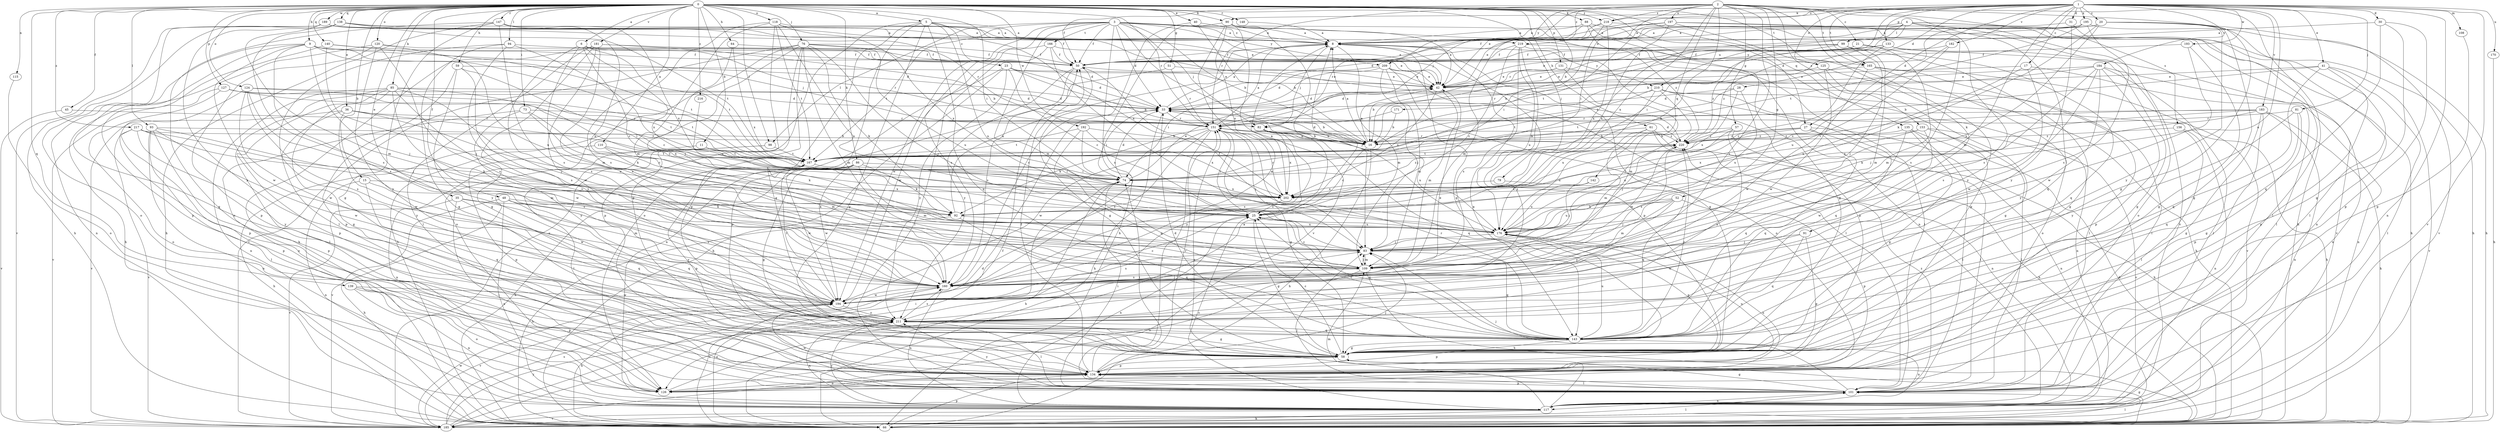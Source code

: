 strict digraph  {
0;
1;
2;
3;
4;
5;
6;
8;
9;
11;
15;
16;
17;
20;
21;
23;
25;
27;
28;
30;
31;
33;
35;
36;
40;
41;
42;
45;
48;
50;
51;
52;
57;
58;
59;
61;
64;
66;
73;
74;
76;
79;
81;
82;
83;
85;
86;
88;
90;
91;
92;
93;
94;
98;
99;
101;
108;
109;
110;
115;
117;
118;
120;
124;
125;
126;
127;
131;
133;
134;
135;
138;
139;
140;
142;
143;
147;
148;
151;
153;
156;
160;
165;
166;
167;
170;
171;
176;
181;
182;
183;
184;
185;
189;
192;
193;
194;
195;
197;
202;
209;
210;
211;
216;
217;
218;
219;
220;
0 -> 5  [label=a];
0 -> 6  [label=a];
0 -> 9  [label=b];
0 -> 11  [label=b];
0 -> 15  [label=b];
0 -> 16  [label=b];
0 -> 27  [label=d];
0 -> 35  [label=e];
0 -> 36  [label=e];
0 -> 40  [label=e];
0 -> 45  [label=f];
0 -> 48  [label=f];
0 -> 51  [label=g];
0 -> 59  [label=h];
0 -> 61  [label=h];
0 -> 64  [label=h];
0 -> 66  [label=h];
0 -> 73  [label=i];
0 -> 74  [label=i];
0 -> 76  [label=j];
0 -> 79  [label=j];
0 -> 85  [label=k];
0 -> 86  [label=k];
0 -> 88  [label=k];
0 -> 90  [label=k];
0 -> 93  [label=l];
0 -> 94  [label=l];
0 -> 98  [label=l];
0 -> 110  [label=n];
0 -> 115  [label=n];
0 -> 118  [label=o];
0 -> 120  [label=o];
0 -> 124  [label=o];
0 -> 127  [label=p];
0 -> 131  [label=p];
0 -> 135  [label=q];
0 -> 138  [label=q];
0 -> 139  [label=q];
0 -> 140  [label=q];
0 -> 147  [label=r];
0 -> 148  [label=r];
0 -> 151  [label=r];
0 -> 165  [label=t];
0 -> 181  [label=v];
0 -> 189  [label=w];
0 -> 192  [label=w];
0 -> 216  [label=z];
0 -> 217  [label=z];
0 -> 218  [label=z];
1 -> 17  [label=c];
1 -> 20  [label=c];
1 -> 27  [label=d];
1 -> 28  [label=d];
1 -> 30  [label=d];
1 -> 31  [label=d];
1 -> 41  [label=e];
1 -> 42  [label=e];
1 -> 81  [label=j];
1 -> 90  [label=k];
1 -> 108  [label=m];
1 -> 109  [label=m];
1 -> 117  [label=n];
1 -> 125  [label=o];
1 -> 133  [label=p];
1 -> 165  [label=t];
1 -> 170  [label=u];
1 -> 171  [label=u];
1 -> 176  [label=u];
1 -> 182  [label=v];
1 -> 183  [label=v];
1 -> 184  [label=v];
1 -> 185  [label=v];
1 -> 193  [label=w];
1 -> 195  [label=x];
1 -> 218  [label=z];
2 -> 21  [label=c];
2 -> 50  [label=f];
2 -> 52  [label=g];
2 -> 57  [label=g];
2 -> 58  [label=g];
2 -> 74  [label=i];
2 -> 82  [label=j];
2 -> 91  [label=k];
2 -> 92  [label=k];
2 -> 142  [label=q];
2 -> 151  [label=r];
2 -> 153  [label=s];
2 -> 156  [label=s];
2 -> 160  [label=s];
2 -> 165  [label=t];
2 -> 185  [label=v];
2 -> 197  [label=x];
2 -> 202  [label=x];
2 -> 209  [label=y];
2 -> 218  [label=z];
2 -> 219  [label=z];
3 -> 8  [label=a];
3 -> 16  [label=b];
3 -> 33  [label=d];
3 -> 50  [label=f];
3 -> 66  [label=h];
3 -> 82  [label=j];
3 -> 98  [label=l];
3 -> 109  [label=m];
3 -> 125  [label=o];
3 -> 160  [label=s];
3 -> 166  [label=t];
3 -> 167  [label=t];
3 -> 176  [label=u];
3 -> 194  [label=w];
3 -> 209  [label=y];
3 -> 219  [label=z];
3 -> 220  [label=z];
4 -> 8  [label=a];
4 -> 33  [label=d];
4 -> 66  [label=h];
4 -> 74  [label=i];
4 -> 99  [label=l];
4 -> 101  [label=l];
4 -> 126  [label=o];
4 -> 143  [label=q];
4 -> 160  [label=s];
4 -> 210  [label=y];
5 -> 8  [label=a];
5 -> 23  [label=c];
5 -> 58  [label=g];
5 -> 126  [label=o];
5 -> 134  [label=p];
5 -> 143  [label=q];
5 -> 176  [label=u];
5 -> 185  [label=v];
5 -> 202  [label=x];
6 -> 25  [label=c];
6 -> 50  [label=f];
6 -> 109  [label=m];
6 -> 151  [label=r];
6 -> 160  [label=s];
6 -> 167  [label=t];
6 -> 202  [label=x];
8 -> 50  [label=f];
8 -> 58  [label=g];
8 -> 82  [label=j];
8 -> 109  [label=m];
8 -> 134  [label=p];
8 -> 143  [label=q];
8 -> 210  [label=y];
9 -> 33  [label=d];
9 -> 50  [label=f];
9 -> 58  [label=g];
9 -> 82  [label=j];
9 -> 83  [label=j];
9 -> 117  [label=n];
9 -> 160  [label=s];
9 -> 167  [label=t];
9 -> 194  [label=w];
11 -> 74  [label=i];
11 -> 134  [label=p];
11 -> 167  [label=t];
15 -> 117  [label=n];
15 -> 143  [label=q];
15 -> 194  [label=w];
15 -> 202  [label=x];
16 -> 8  [label=a];
16 -> 25  [label=c];
16 -> 33  [label=d];
16 -> 42  [label=e];
16 -> 66  [label=h];
17 -> 42  [label=e];
17 -> 117  [label=n];
17 -> 160  [label=s];
17 -> 176  [label=u];
20 -> 8  [label=a];
20 -> 50  [label=f];
20 -> 58  [label=g];
20 -> 92  [label=k];
20 -> 101  [label=l];
20 -> 151  [label=r];
20 -> 176  [label=u];
20 -> 185  [label=v];
20 -> 211  [label=y];
21 -> 16  [label=b];
21 -> 50  [label=f];
21 -> 109  [label=m];
21 -> 143  [label=q];
23 -> 16  [label=b];
23 -> 25  [label=c];
23 -> 33  [label=d];
23 -> 42  [label=e];
23 -> 66  [label=h];
23 -> 117  [label=n];
23 -> 211  [label=y];
25 -> 8  [label=a];
25 -> 58  [label=g];
25 -> 117  [label=n];
25 -> 143  [label=q];
25 -> 151  [label=r];
25 -> 176  [label=u];
27 -> 16  [label=b];
27 -> 101  [label=l];
27 -> 117  [label=n];
27 -> 143  [label=q];
27 -> 176  [label=u];
27 -> 220  [label=z];
28 -> 33  [label=d];
28 -> 167  [label=t];
28 -> 176  [label=u];
28 -> 202  [label=x];
30 -> 8  [label=a];
30 -> 58  [label=g];
30 -> 134  [label=p];
30 -> 143  [label=q];
31 -> 8  [label=a];
31 -> 117  [label=n];
31 -> 211  [label=y];
33 -> 8  [label=a];
33 -> 16  [label=b];
33 -> 66  [label=h];
33 -> 74  [label=i];
33 -> 151  [label=r];
35 -> 92  [label=k];
35 -> 101  [label=l];
35 -> 109  [label=m];
35 -> 143  [label=q];
35 -> 185  [label=v];
36 -> 151  [label=r];
36 -> 176  [label=u];
36 -> 185  [label=v];
36 -> 194  [label=w];
36 -> 202  [label=x];
36 -> 211  [label=y];
40 -> 8  [label=a];
40 -> 16  [label=b];
40 -> 160  [label=s];
41 -> 16  [label=b];
41 -> 42  [label=e];
41 -> 101  [label=l];
41 -> 134  [label=p];
41 -> 143  [label=q];
41 -> 185  [label=v];
42 -> 33  [label=d];
42 -> 109  [label=m];
42 -> 202  [label=x];
45 -> 151  [label=r];
45 -> 185  [label=v];
48 -> 66  [label=h];
48 -> 92  [label=k];
48 -> 117  [label=n];
48 -> 143  [label=q];
48 -> 160  [label=s];
48 -> 211  [label=y];
50 -> 42  [label=e];
50 -> 58  [label=g];
50 -> 160  [label=s];
50 -> 211  [label=y];
51 -> 42  [label=e];
51 -> 134  [label=p];
51 -> 151  [label=r];
52 -> 83  [label=j];
52 -> 92  [label=k];
52 -> 109  [label=m];
52 -> 134  [label=p];
52 -> 176  [label=u];
52 -> 211  [label=y];
57 -> 16  [label=b];
57 -> 66  [label=h];
57 -> 83  [label=j];
57 -> 211  [label=y];
57 -> 220  [label=z];
58 -> 8  [label=a];
58 -> 25  [label=c];
58 -> 33  [label=d];
58 -> 134  [label=p];
59 -> 25  [label=c];
59 -> 42  [label=e];
59 -> 134  [label=p];
59 -> 160  [label=s];
59 -> 211  [label=y];
61 -> 16  [label=b];
61 -> 66  [label=h];
61 -> 109  [label=m];
61 -> 117  [label=n];
61 -> 176  [label=u];
64 -> 50  [label=f];
64 -> 83  [label=j];
64 -> 202  [label=x];
66 -> 50  [label=f];
66 -> 58  [label=g];
66 -> 101  [label=l];
66 -> 134  [label=p];
66 -> 160  [label=s];
73 -> 25  [label=c];
73 -> 92  [label=k];
73 -> 126  [label=o];
73 -> 151  [label=r];
73 -> 211  [label=y];
74 -> 33  [label=d];
74 -> 42  [label=e];
74 -> 66  [label=h];
74 -> 202  [label=x];
74 -> 220  [label=z];
76 -> 33  [label=d];
76 -> 50  [label=f];
76 -> 58  [label=g];
76 -> 66  [label=h];
76 -> 83  [label=j];
76 -> 92  [label=k];
76 -> 109  [label=m];
76 -> 126  [label=o];
76 -> 134  [label=p];
76 -> 176  [label=u];
76 -> 185  [label=v];
79 -> 143  [label=q];
79 -> 202  [label=x];
81 -> 58  [label=g];
81 -> 143  [label=q];
81 -> 151  [label=r];
81 -> 211  [label=y];
82 -> 16  [label=b];
82 -> 143  [label=q];
82 -> 160  [label=s];
82 -> 176  [label=u];
82 -> 202  [label=x];
82 -> 211  [label=y];
83 -> 109  [label=m];
83 -> 143  [label=q];
83 -> 160  [label=s];
85 -> 25  [label=c];
85 -> 33  [label=d];
85 -> 58  [label=g];
85 -> 83  [label=j];
85 -> 101  [label=l];
85 -> 117  [label=n];
85 -> 134  [label=p];
85 -> 160  [label=s];
85 -> 194  [label=w];
86 -> 58  [label=g];
86 -> 66  [label=h];
86 -> 74  [label=i];
86 -> 92  [label=k];
86 -> 109  [label=m];
86 -> 185  [label=v];
86 -> 194  [label=w];
88 -> 8  [label=a];
88 -> 58  [label=g];
88 -> 109  [label=m];
88 -> 117  [label=n];
88 -> 134  [label=p];
90 -> 8  [label=a];
90 -> 42  [label=e];
90 -> 83  [label=j];
90 -> 160  [label=s];
90 -> 185  [label=v];
90 -> 194  [label=w];
90 -> 202  [label=x];
91 -> 83  [label=j];
91 -> 134  [label=p];
91 -> 143  [label=q];
91 -> 194  [label=w];
92 -> 8  [label=a];
92 -> 66  [label=h];
92 -> 143  [label=q];
92 -> 176  [label=u];
93 -> 16  [label=b];
93 -> 101  [label=l];
93 -> 117  [label=n];
93 -> 134  [label=p];
93 -> 160  [label=s];
93 -> 194  [label=w];
94 -> 50  [label=f];
94 -> 58  [label=g];
94 -> 74  [label=i];
94 -> 101  [label=l];
94 -> 211  [label=y];
98 -> 101  [label=l];
98 -> 117  [label=n];
98 -> 167  [label=t];
99 -> 50  [label=f];
99 -> 58  [label=g];
99 -> 83  [label=j];
99 -> 109  [label=m];
99 -> 167  [label=t];
99 -> 220  [label=z];
101 -> 58  [label=g];
101 -> 74  [label=i];
101 -> 83  [label=j];
101 -> 117  [label=n];
101 -> 134  [label=p];
101 -> 151  [label=r];
101 -> 194  [label=w];
101 -> 211  [label=y];
101 -> 220  [label=z];
108 -> 134  [label=p];
109 -> 25  [label=c];
109 -> 66  [label=h];
109 -> 83  [label=j];
109 -> 126  [label=o];
109 -> 160  [label=s];
109 -> 220  [label=z];
110 -> 66  [label=h];
110 -> 92  [label=k];
110 -> 109  [label=m];
110 -> 167  [label=t];
115 -> 126  [label=o];
117 -> 25  [label=c];
117 -> 66  [label=h];
117 -> 83  [label=j];
117 -> 109  [label=m];
117 -> 185  [label=v];
117 -> 211  [label=y];
118 -> 8  [label=a];
118 -> 42  [label=e];
118 -> 58  [label=g];
118 -> 109  [label=m];
118 -> 160  [label=s];
118 -> 167  [label=t];
118 -> 176  [label=u];
118 -> 202  [label=x];
120 -> 50  [label=f];
120 -> 66  [label=h];
120 -> 134  [label=p];
120 -> 160  [label=s];
120 -> 176  [label=u];
120 -> 211  [label=y];
124 -> 33  [label=d];
124 -> 83  [label=j];
124 -> 134  [label=p];
124 -> 160  [label=s];
124 -> 167  [label=t];
124 -> 194  [label=w];
125 -> 42  [label=e];
125 -> 58  [label=g];
125 -> 101  [label=l];
125 -> 194  [label=w];
126 -> 8  [label=a];
126 -> 176  [label=u];
127 -> 33  [label=d];
127 -> 74  [label=i];
127 -> 126  [label=o];
127 -> 167  [label=t];
127 -> 185  [label=v];
131 -> 16  [label=b];
131 -> 42  [label=e];
131 -> 66  [label=h];
131 -> 109  [label=m];
133 -> 25  [label=c];
133 -> 42  [label=e];
133 -> 50  [label=f];
133 -> 58  [label=g];
133 -> 101  [label=l];
133 -> 220  [label=z];
134 -> 50  [label=f];
134 -> 74  [label=i];
134 -> 83  [label=j];
134 -> 101  [label=l];
134 -> 126  [label=o];
134 -> 151  [label=r];
134 -> 176  [label=u];
135 -> 58  [label=g];
135 -> 66  [label=h];
135 -> 101  [label=l];
135 -> 143  [label=q];
135 -> 220  [label=z];
138 -> 8  [label=a];
138 -> 42  [label=e];
138 -> 66  [label=h];
138 -> 160  [label=s];
138 -> 167  [label=t];
138 -> 211  [label=y];
139 -> 117  [label=n];
139 -> 126  [label=o];
139 -> 134  [label=p];
139 -> 194  [label=w];
140 -> 50  [label=f];
140 -> 83  [label=j];
140 -> 134  [label=p];
140 -> 167  [label=t];
142 -> 83  [label=j];
142 -> 176  [label=u];
142 -> 202  [label=x];
143 -> 25  [label=c];
143 -> 58  [label=g];
143 -> 117  [label=n];
143 -> 134  [label=p];
143 -> 151  [label=r];
143 -> 176  [label=u];
143 -> 220  [label=z];
147 -> 8  [label=a];
147 -> 58  [label=g];
147 -> 66  [label=h];
147 -> 126  [label=o];
147 -> 160  [label=s];
147 -> 176  [label=u];
147 -> 202  [label=x];
148 -> 8  [label=a];
151 -> 8  [label=a];
151 -> 16  [label=b];
151 -> 58  [label=g];
151 -> 83  [label=j];
151 -> 92  [label=k];
151 -> 101  [label=l];
151 -> 160  [label=s];
151 -> 194  [label=w];
151 -> 220  [label=z];
153 -> 101  [label=l];
153 -> 185  [label=v];
153 -> 194  [label=w];
153 -> 202  [label=x];
153 -> 220  [label=z];
156 -> 101  [label=l];
156 -> 117  [label=n];
156 -> 220  [label=z];
160 -> 25  [label=c];
160 -> 117  [label=n];
160 -> 194  [label=w];
165 -> 42  [label=e];
165 -> 101  [label=l];
165 -> 126  [label=o];
165 -> 185  [label=v];
165 -> 194  [label=w];
166 -> 42  [label=e];
166 -> 50  [label=f];
166 -> 83  [label=j];
166 -> 101  [label=l];
166 -> 194  [label=w];
167 -> 74  [label=i];
167 -> 134  [label=p];
167 -> 194  [label=w];
170 -> 66  [label=h];
171 -> 16  [label=b];
171 -> 151  [label=r];
176 -> 50  [label=f];
176 -> 58  [label=g];
176 -> 83  [label=j];
181 -> 16  [label=b];
181 -> 50  [label=f];
181 -> 58  [label=g];
181 -> 66  [label=h];
181 -> 101  [label=l];
181 -> 160  [label=s];
181 -> 194  [label=w];
182 -> 25  [label=c];
182 -> 50  [label=f];
182 -> 176  [label=u];
183 -> 58  [label=g];
183 -> 66  [label=h];
183 -> 92  [label=k];
183 -> 117  [label=n];
183 -> 134  [label=p];
183 -> 151  [label=r];
183 -> 167  [label=t];
183 -> 202  [label=x];
184 -> 42  [label=e];
184 -> 83  [label=j];
184 -> 101  [label=l];
184 -> 117  [label=n];
184 -> 134  [label=p];
184 -> 151  [label=r];
184 -> 194  [label=w];
184 -> 211  [label=y];
185 -> 33  [label=d];
185 -> 74  [label=i];
185 -> 101  [label=l];
185 -> 160  [label=s];
185 -> 194  [label=w];
185 -> 211  [label=y];
189 -> 8  [label=a];
189 -> 50  [label=f];
189 -> 109  [label=m];
189 -> 126  [label=o];
189 -> 151  [label=r];
189 -> 185  [label=v];
189 -> 220  [label=z];
192 -> 16  [label=b];
192 -> 74  [label=i];
192 -> 143  [label=q];
192 -> 167  [label=t];
192 -> 202  [label=x];
193 -> 50  [label=f];
193 -> 58  [label=g];
193 -> 194  [label=w];
194 -> 42  [label=e];
194 -> 66  [label=h];
194 -> 83  [label=j];
194 -> 167  [label=t];
194 -> 185  [label=v];
194 -> 211  [label=y];
195 -> 8  [label=a];
195 -> 16  [label=b];
195 -> 66  [label=h];
195 -> 160  [label=s];
195 -> 167  [label=t];
197 -> 8  [label=a];
197 -> 42  [label=e];
197 -> 66  [label=h];
197 -> 167  [label=t];
197 -> 185  [label=v];
197 -> 202  [label=x];
197 -> 211  [label=y];
202 -> 25  [label=c];
202 -> 151  [label=r];
209 -> 33  [label=d];
209 -> 42  [label=e];
209 -> 74  [label=i];
209 -> 83  [label=j];
209 -> 101  [label=l];
209 -> 109  [label=m];
209 -> 126  [label=o];
210 -> 33  [label=d];
210 -> 66  [label=h];
210 -> 83  [label=j];
210 -> 117  [label=n];
210 -> 143  [label=q];
210 -> 167  [label=t];
210 -> 176  [label=u];
211 -> 58  [label=g];
211 -> 101  [label=l];
211 -> 117  [label=n];
211 -> 126  [label=o];
211 -> 143  [label=q];
211 -> 160  [label=s];
216 -> 25  [label=c];
217 -> 92  [label=k];
217 -> 109  [label=m];
217 -> 134  [label=p];
217 -> 185  [label=v];
217 -> 211  [label=y];
217 -> 220  [label=z];
218 -> 8  [label=a];
218 -> 74  [label=i];
218 -> 151  [label=r];
218 -> 160  [label=s];
218 -> 202  [label=x];
219 -> 25  [label=c];
219 -> 50  [label=f];
219 -> 101  [label=l];
219 -> 134  [label=p];
219 -> 160  [label=s];
219 -> 176  [label=u];
219 -> 211  [label=y];
220 -> 33  [label=d];
220 -> 109  [label=m];
220 -> 151  [label=r];
220 -> 167  [label=t];
}
